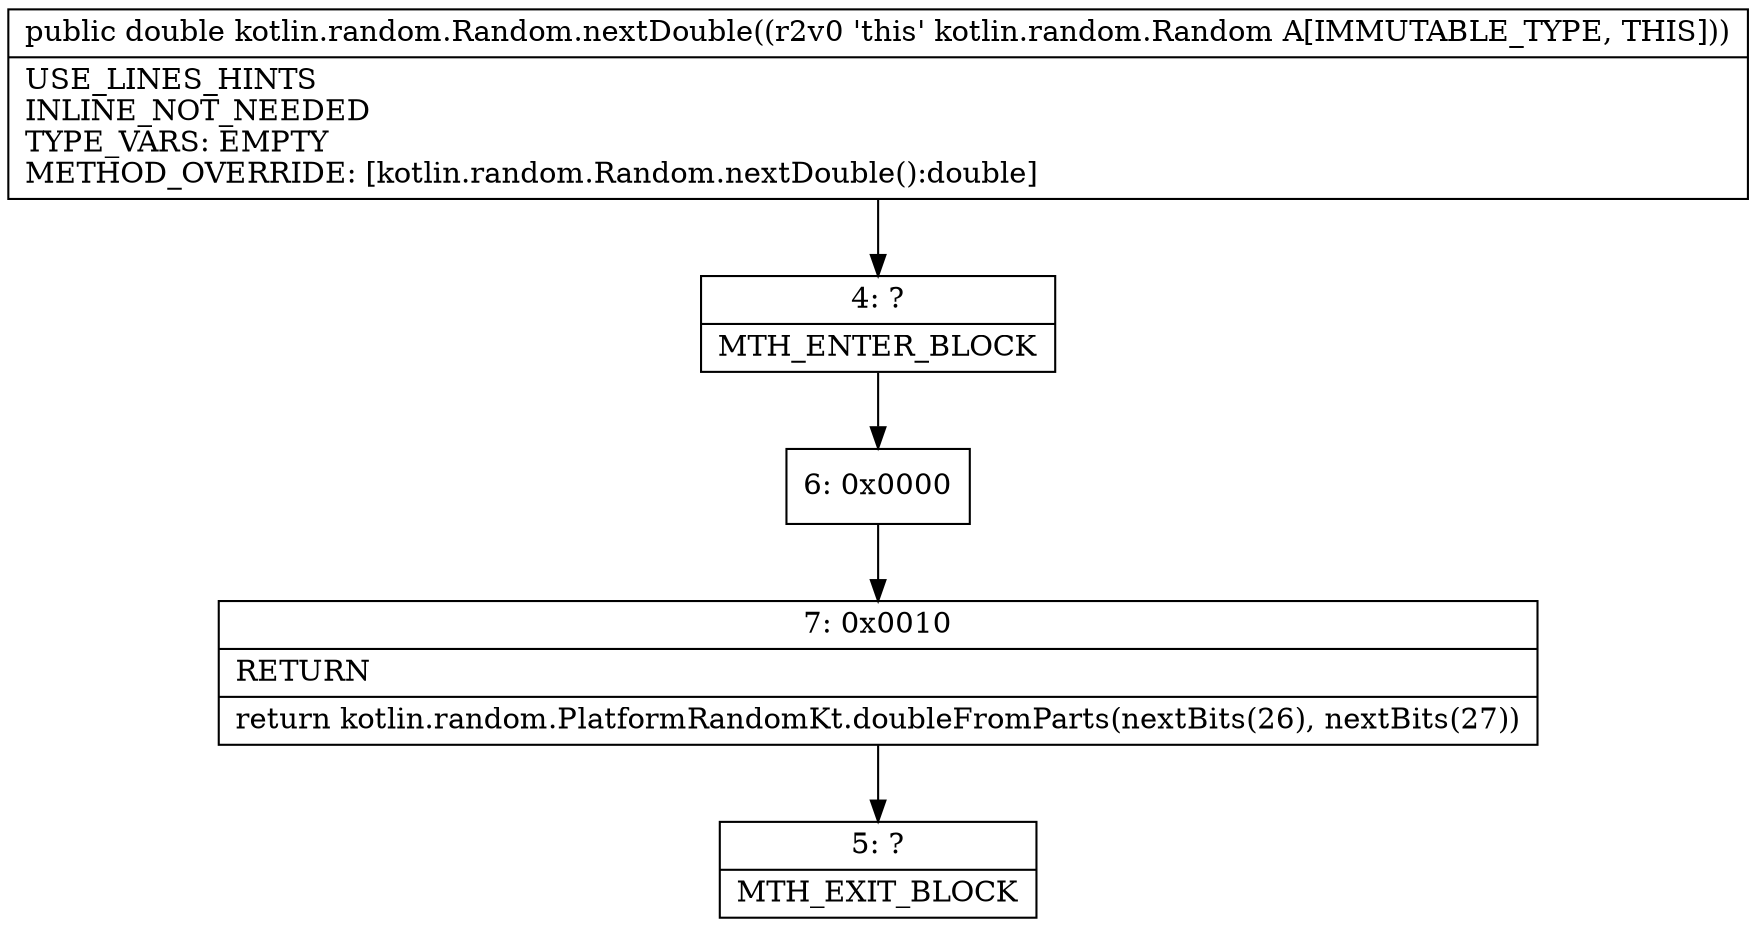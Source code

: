 digraph "CFG forkotlin.random.Random.nextDouble()D" {
Node_4 [shape=record,label="{4\:\ ?|MTH_ENTER_BLOCK\l}"];
Node_6 [shape=record,label="{6\:\ 0x0000}"];
Node_7 [shape=record,label="{7\:\ 0x0010|RETURN\l|return kotlin.random.PlatformRandomKt.doubleFromParts(nextBits(26), nextBits(27))\l}"];
Node_5 [shape=record,label="{5\:\ ?|MTH_EXIT_BLOCK\l}"];
MethodNode[shape=record,label="{public double kotlin.random.Random.nextDouble((r2v0 'this' kotlin.random.Random A[IMMUTABLE_TYPE, THIS]))  | USE_LINES_HINTS\lINLINE_NOT_NEEDED\lTYPE_VARS: EMPTY\lMETHOD_OVERRIDE: [kotlin.random.Random.nextDouble():double]\l}"];
MethodNode -> Node_4;Node_4 -> Node_6;
Node_6 -> Node_7;
Node_7 -> Node_5;
}

